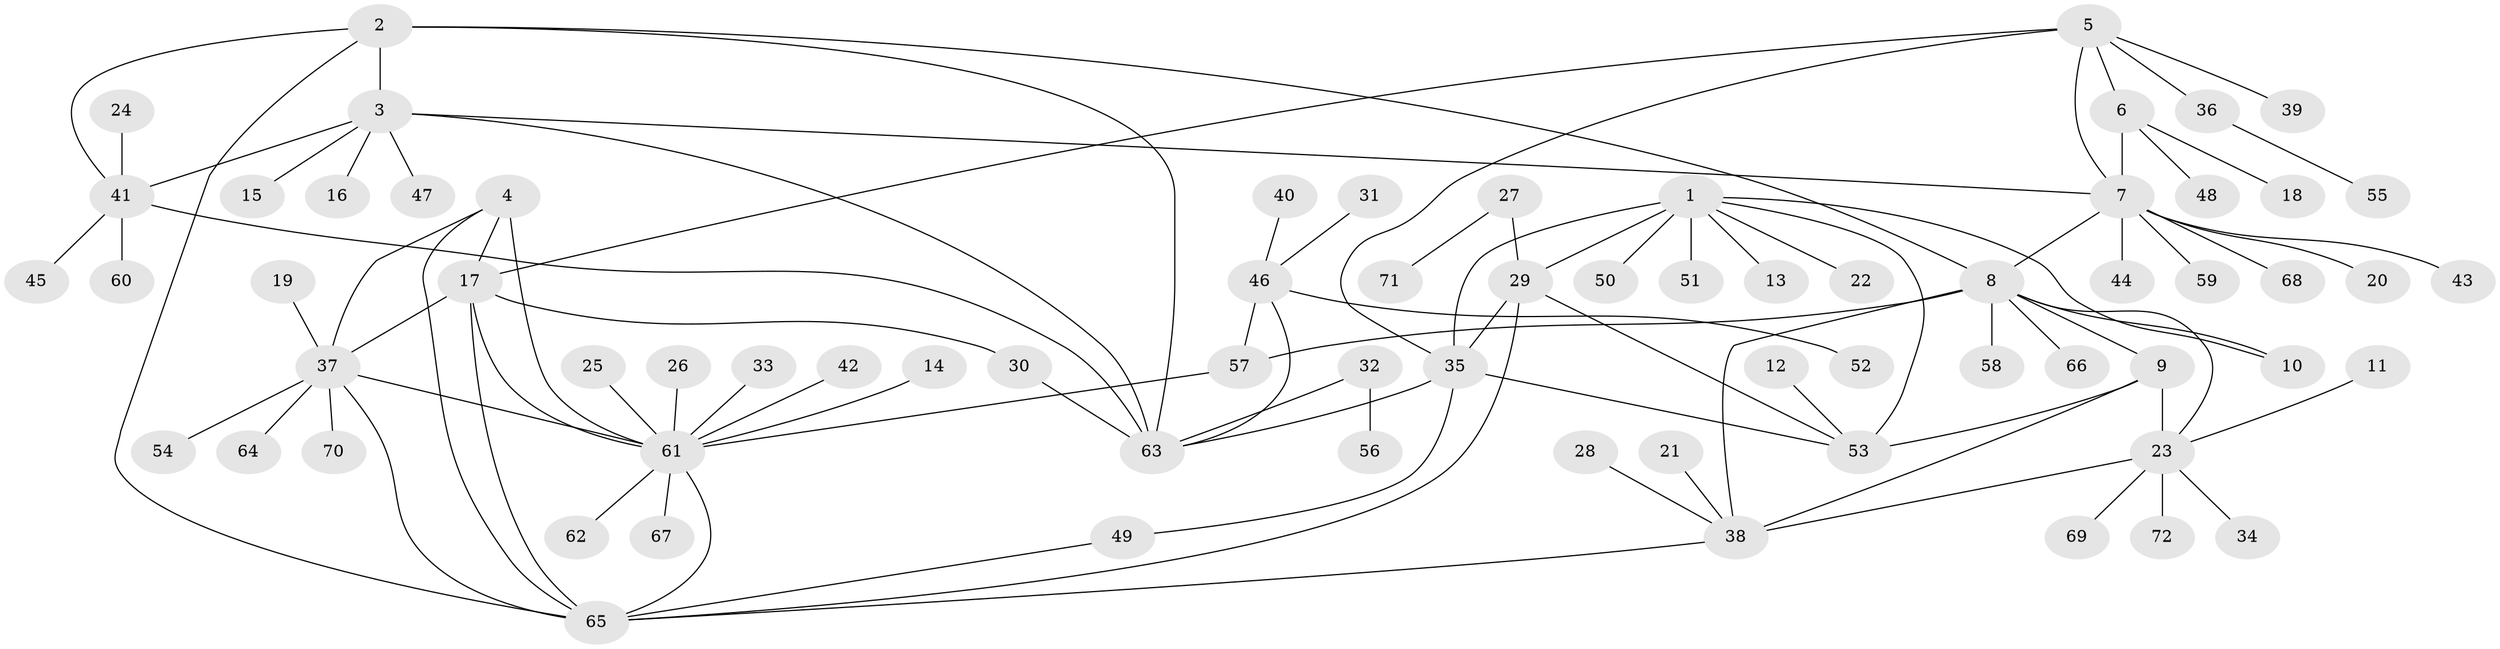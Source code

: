 // original degree distribution, {5: 0.0392156862745098, 8: 0.058823529411764705, 7: 0.029411764705882353, 9: 0.0392156862745098, 6: 0.0196078431372549, 4: 0.0392156862745098, 13: 0.00980392156862745, 11: 0.00980392156862745, 10: 0.00980392156862745, 2: 0.12745098039215685, 1: 0.5784313725490197, 3: 0.0392156862745098}
// Generated by graph-tools (version 1.1) at 2025/37/03/04/25 23:37:37]
// undirected, 72 vertices, 98 edges
graph export_dot {
  node [color=gray90,style=filled];
  1;
  2;
  3;
  4;
  5;
  6;
  7;
  8;
  9;
  10;
  11;
  12;
  13;
  14;
  15;
  16;
  17;
  18;
  19;
  20;
  21;
  22;
  23;
  24;
  25;
  26;
  27;
  28;
  29;
  30;
  31;
  32;
  33;
  34;
  35;
  36;
  37;
  38;
  39;
  40;
  41;
  42;
  43;
  44;
  45;
  46;
  47;
  48;
  49;
  50;
  51;
  52;
  53;
  54;
  55;
  56;
  57;
  58;
  59;
  60;
  61;
  62;
  63;
  64;
  65;
  66;
  67;
  68;
  69;
  70;
  71;
  72;
  1 -- 10 [weight=1.0];
  1 -- 13 [weight=1.0];
  1 -- 22 [weight=1.0];
  1 -- 29 [weight=2.0];
  1 -- 35 [weight=2.0];
  1 -- 50 [weight=1.0];
  1 -- 51 [weight=1.0];
  1 -- 53 [weight=2.0];
  2 -- 3 [weight=2.0];
  2 -- 8 [weight=1.0];
  2 -- 41 [weight=1.0];
  2 -- 63 [weight=1.0];
  2 -- 65 [weight=1.0];
  3 -- 7 [weight=1.0];
  3 -- 15 [weight=1.0];
  3 -- 16 [weight=1.0];
  3 -- 41 [weight=2.0];
  3 -- 47 [weight=1.0];
  3 -- 63 [weight=2.0];
  4 -- 17 [weight=1.0];
  4 -- 37 [weight=1.0];
  4 -- 61 [weight=1.0];
  4 -- 65 [weight=1.0];
  5 -- 6 [weight=2.0];
  5 -- 7 [weight=2.0];
  5 -- 17 [weight=1.0];
  5 -- 35 [weight=1.0];
  5 -- 36 [weight=1.0];
  5 -- 39 [weight=1.0];
  6 -- 7 [weight=4.0];
  6 -- 18 [weight=1.0];
  6 -- 48 [weight=1.0];
  7 -- 8 [weight=1.0];
  7 -- 20 [weight=1.0];
  7 -- 43 [weight=1.0];
  7 -- 44 [weight=1.0];
  7 -- 59 [weight=1.0];
  7 -- 68 [weight=1.0];
  8 -- 9 [weight=2.0];
  8 -- 10 [weight=1.0];
  8 -- 23 [weight=1.0];
  8 -- 38 [weight=1.0];
  8 -- 57 [weight=1.0];
  8 -- 58 [weight=1.0];
  8 -- 66 [weight=1.0];
  9 -- 23 [weight=2.0];
  9 -- 38 [weight=2.0];
  9 -- 53 [weight=1.0];
  11 -- 23 [weight=1.0];
  12 -- 53 [weight=1.0];
  14 -- 61 [weight=1.0];
  17 -- 30 [weight=1.0];
  17 -- 37 [weight=1.0];
  17 -- 61 [weight=1.0];
  17 -- 65 [weight=1.0];
  19 -- 37 [weight=1.0];
  21 -- 38 [weight=1.0];
  23 -- 34 [weight=1.0];
  23 -- 38 [weight=1.0];
  23 -- 69 [weight=1.0];
  23 -- 72 [weight=1.0];
  24 -- 41 [weight=1.0];
  25 -- 61 [weight=1.0];
  26 -- 61 [weight=1.0];
  27 -- 29 [weight=1.0];
  27 -- 71 [weight=1.0];
  28 -- 38 [weight=1.0];
  29 -- 35 [weight=1.0];
  29 -- 53 [weight=1.0];
  29 -- 65 [weight=1.0];
  30 -- 63 [weight=1.0];
  31 -- 46 [weight=1.0];
  32 -- 56 [weight=1.0];
  32 -- 63 [weight=1.0];
  33 -- 61 [weight=1.0];
  35 -- 49 [weight=1.0];
  35 -- 53 [weight=1.0];
  35 -- 63 [weight=1.0];
  36 -- 55 [weight=1.0];
  37 -- 54 [weight=1.0];
  37 -- 61 [weight=1.0];
  37 -- 64 [weight=1.0];
  37 -- 65 [weight=1.0];
  37 -- 70 [weight=1.0];
  38 -- 65 [weight=1.0];
  40 -- 46 [weight=1.0];
  41 -- 45 [weight=1.0];
  41 -- 60 [weight=1.0];
  41 -- 63 [weight=1.0];
  42 -- 61 [weight=1.0];
  46 -- 52 [weight=1.0];
  46 -- 57 [weight=1.0];
  46 -- 63 [weight=1.0];
  49 -- 65 [weight=1.0];
  57 -- 61 [weight=1.0];
  61 -- 62 [weight=1.0];
  61 -- 65 [weight=1.0];
  61 -- 67 [weight=1.0];
}
